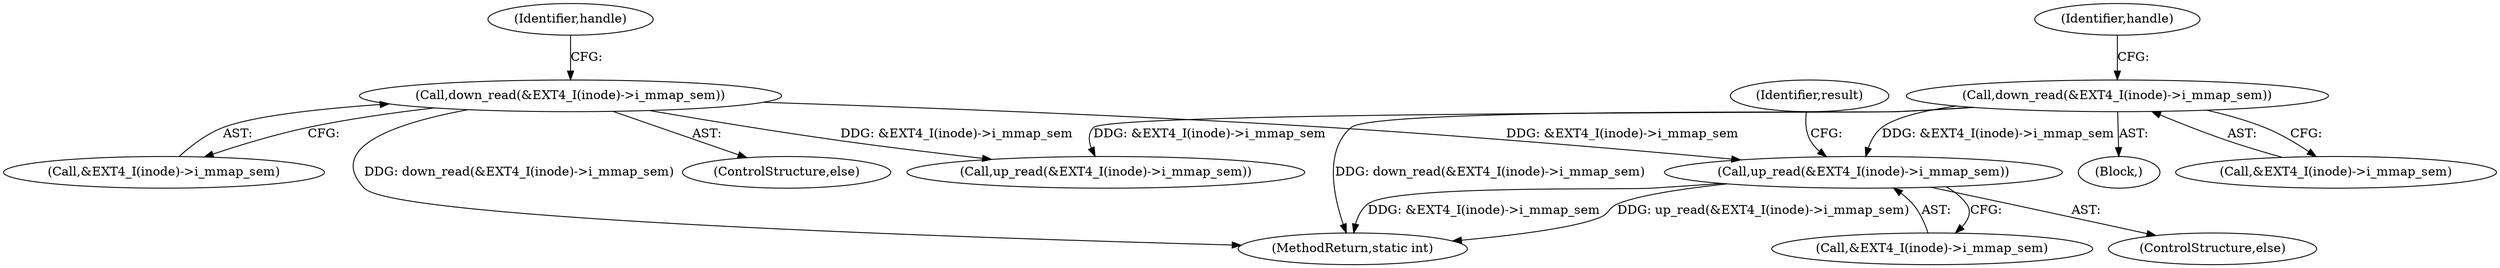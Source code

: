 digraph "0_linux_ea3d7209ca01da209cda6f0dea8be9cc4b7a933b_4@API" {
"1000196" [label="(Call,up_read(&EXT4_I(inode)->i_mmap_sem))"];
"1000156" [label="(Call,down_read(&EXT4_I(inode)->i_mmap_sem))"];
"1000139" [label="(Call,down_read(&EXT4_I(inode)->i_mmap_sem))"];
"1000146" [label="(Identifier,handle)"];
"1000197" [label="(Call,&EXT4_I(inode)->i_mmap_sem)"];
"1000139" [label="(Call,down_read(&EXT4_I(inode)->i_mmap_sem))"];
"1000155" [label="(ControlStructure,else)"];
"1000157" [label="(Call,&EXT4_I(inode)->i_mmap_sem)"];
"1000132" [label="(Block,)"];
"1000204" [label="(MethodReturn,static int)"];
"1000196" [label="(Call,up_read(&EXT4_I(inode)->i_mmap_sem))"];
"1000187" [label="(Call,up_read(&EXT4_I(inode)->i_mmap_sem))"];
"1000140" [label="(Call,&EXT4_I(inode)->i_mmap_sem)"];
"1000156" [label="(Call,down_read(&EXT4_I(inode)->i_mmap_sem))"];
"1000164" [label="(Identifier,handle)"];
"1000203" [label="(Identifier,result)"];
"1000195" [label="(ControlStructure,else)"];
"1000196" -> "1000195"  [label="AST: "];
"1000196" -> "1000197"  [label="CFG: "];
"1000197" -> "1000196"  [label="AST: "];
"1000203" -> "1000196"  [label="CFG: "];
"1000196" -> "1000204"  [label="DDG: &EXT4_I(inode)->i_mmap_sem"];
"1000196" -> "1000204"  [label="DDG: up_read(&EXT4_I(inode)->i_mmap_sem)"];
"1000156" -> "1000196"  [label="DDG: &EXT4_I(inode)->i_mmap_sem"];
"1000139" -> "1000196"  [label="DDG: &EXT4_I(inode)->i_mmap_sem"];
"1000156" -> "1000155"  [label="AST: "];
"1000156" -> "1000157"  [label="CFG: "];
"1000157" -> "1000156"  [label="AST: "];
"1000164" -> "1000156"  [label="CFG: "];
"1000156" -> "1000204"  [label="DDG: down_read(&EXT4_I(inode)->i_mmap_sem)"];
"1000156" -> "1000187"  [label="DDG: &EXT4_I(inode)->i_mmap_sem"];
"1000139" -> "1000132"  [label="AST: "];
"1000139" -> "1000140"  [label="CFG: "];
"1000140" -> "1000139"  [label="AST: "];
"1000146" -> "1000139"  [label="CFG: "];
"1000139" -> "1000204"  [label="DDG: down_read(&EXT4_I(inode)->i_mmap_sem)"];
"1000139" -> "1000187"  [label="DDG: &EXT4_I(inode)->i_mmap_sem"];
}
